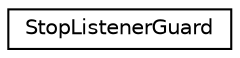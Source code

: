digraph "Graphical Class Hierarchy"
{
 // LATEX_PDF_SIZE
  edge [fontname="Helvetica",fontsize="10",labelfontname="Helvetica",labelfontsize="10"];
  node [fontname="Helvetica",fontsize="10",shape=record];
  rankdir="LR";
  Node0 [label="StopListenerGuard",height=0.2,width=0.4,color="black", fillcolor="white", style="filled",URL="$classStopListenerGuard.html",tooltip=" "];
}

